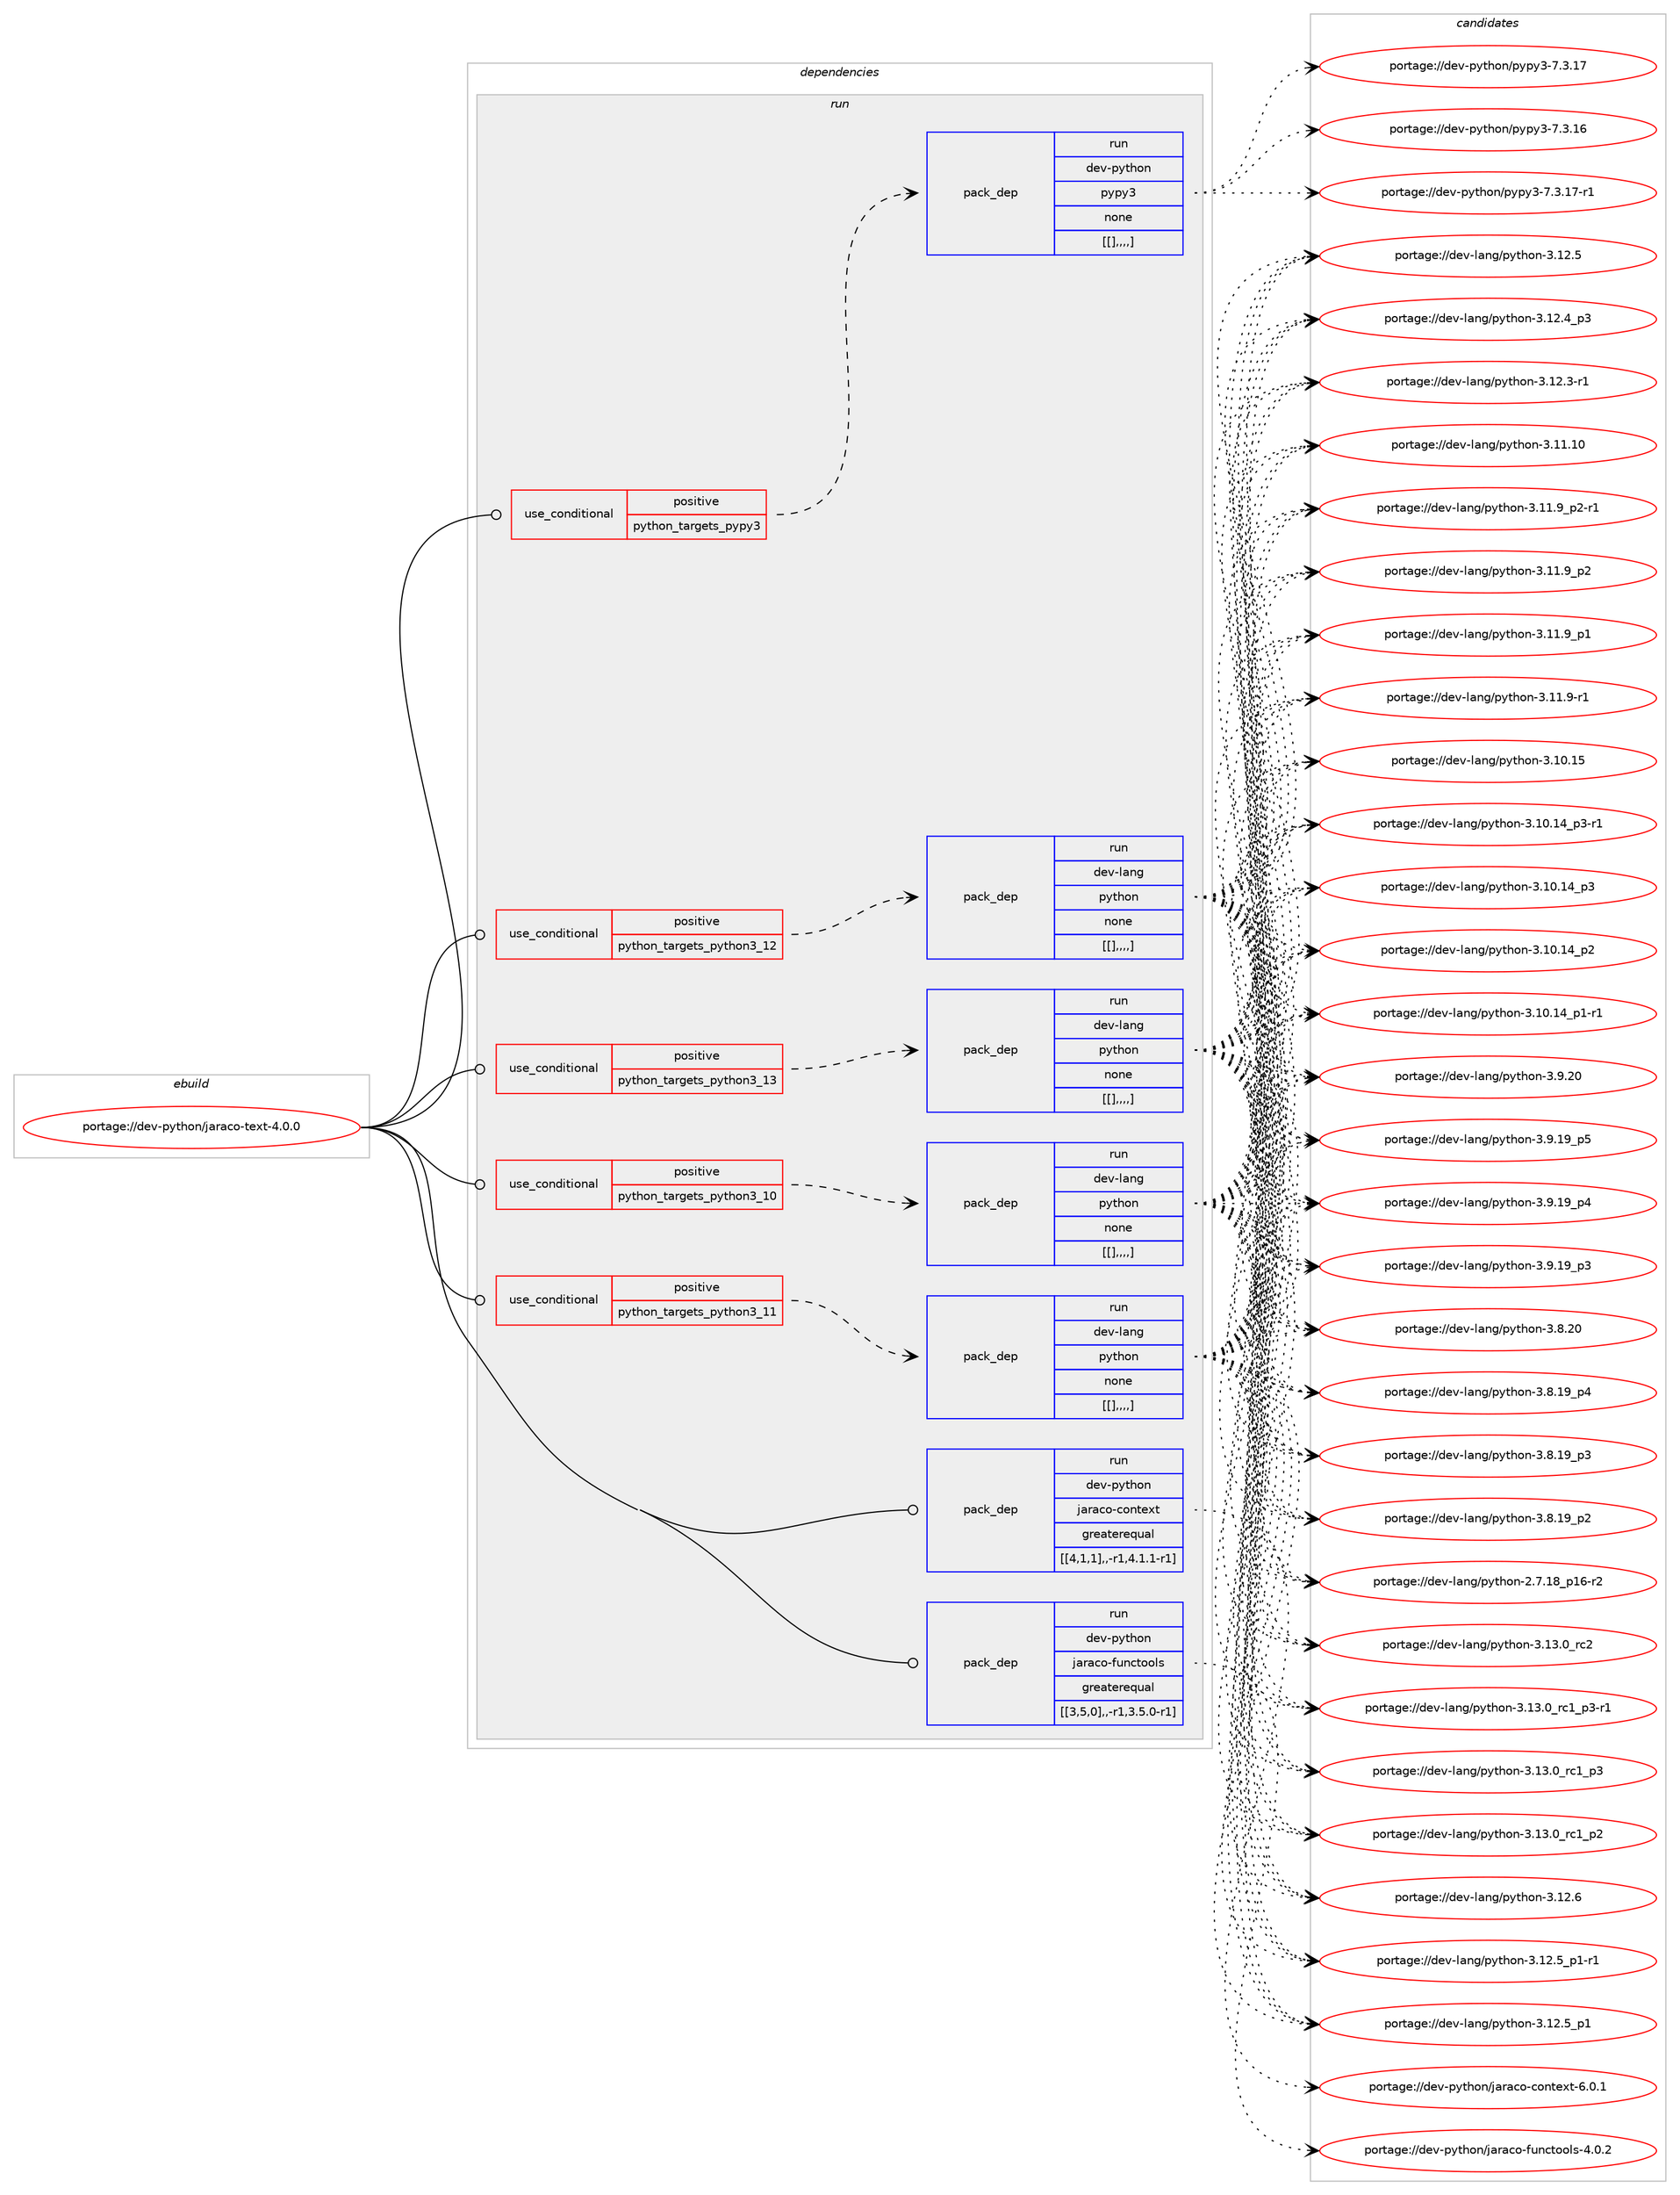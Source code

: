 digraph prolog {

# *************
# Graph options
# *************

newrank=true;
concentrate=true;
compound=true;
graph [rankdir=LR,fontname=Helvetica,fontsize=10,ranksep=1.5];#, ranksep=2.5, nodesep=0.2];
edge  [arrowhead=vee];
node  [fontname=Helvetica,fontsize=10];

# **********
# The ebuild
# **********

subgraph cluster_leftcol {
color=gray;
label=<<i>ebuild</i>>;
id [label="portage://dev-python/jaraco-text-4.0.0", color=red, width=4, href="../dev-python/jaraco-text-4.0.0.svg"];
}

# ****************
# The dependencies
# ****************

subgraph cluster_midcol {
color=gray;
label=<<i>dependencies</i>>;
subgraph cluster_compile {
fillcolor="#eeeeee";
style=filled;
label=<<i>compile</i>>;
}
subgraph cluster_compileandrun {
fillcolor="#eeeeee";
style=filled;
label=<<i>compile and run</i>>;
}
subgraph cluster_run {
fillcolor="#eeeeee";
style=filled;
label=<<i>run</i>>;
subgraph cond34408 {
dependency149768 [label=<<TABLE BORDER="0" CELLBORDER="1" CELLSPACING="0" CELLPADDING="4"><TR><TD ROWSPAN="3" CELLPADDING="10">use_conditional</TD></TR><TR><TD>positive</TD></TR><TR><TD>python_targets_pypy3</TD></TR></TABLE>>, shape=none, color=red];
subgraph pack114142 {
dependency149769 [label=<<TABLE BORDER="0" CELLBORDER="1" CELLSPACING="0" CELLPADDING="4" WIDTH="220"><TR><TD ROWSPAN="6" CELLPADDING="30">pack_dep</TD></TR><TR><TD WIDTH="110">run</TD></TR><TR><TD>dev-python</TD></TR><TR><TD>pypy3</TD></TR><TR><TD>none</TD></TR><TR><TD>[[],,,,]</TD></TR></TABLE>>, shape=none, color=blue];
}
dependency149768:e -> dependency149769:w [weight=20,style="dashed",arrowhead="vee"];
}
id:e -> dependency149768:w [weight=20,style="solid",arrowhead="odot"];
subgraph cond34409 {
dependency149770 [label=<<TABLE BORDER="0" CELLBORDER="1" CELLSPACING="0" CELLPADDING="4"><TR><TD ROWSPAN="3" CELLPADDING="10">use_conditional</TD></TR><TR><TD>positive</TD></TR><TR><TD>python_targets_python3_10</TD></TR></TABLE>>, shape=none, color=red];
subgraph pack114143 {
dependency149771 [label=<<TABLE BORDER="0" CELLBORDER="1" CELLSPACING="0" CELLPADDING="4" WIDTH="220"><TR><TD ROWSPAN="6" CELLPADDING="30">pack_dep</TD></TR><TR><TD WIDTH="110">run</TD></TR><TR><TD>dev-lang</TD></TR><TR><TD>python</TD></TR><TR><TD>none</TD></TR><TR><TD>[[],,,,]</TD></TR></TABLE>>, shape=none, color=blue];
}
dependency149770:e -> dependency149771:w [weight=20,style="dashed",arrowhead="vee"];
}
id:e -> dependency149770:w [weight=20,style="solid",arrowhead="odot"];
subgraph cond34410 {
dependency149772 [label=<<TABLE BORDER="0" CELLBORDER="1" CELLSPACING="0" CELLPADDING="4"><TR><TD ROWSPAN="3" CELLPADDING="10">use_conditional</TD></TR><TR><TD>positive</TD></TR><TR><TD>python_targets_python3_11</TD></TR></TABLE>>, shape=none, color=red];
subgraph pack114144 {
dependency149773 [label=<<TABLE BORDER="0" CELLBORDER="1" CELLSPACING="0" CELLPADDING="4" WIDTH="220"><TR><TD ROWSPAN="6" CELLPADDING="30">pack_dep</TD></TR><TR><TD WIDTH="110">run</TD></TR><TR><TD>dev-lang</TD></TR><TR><TD>python</TD></TR><TR><TD>none</TD></TR><TR><TD>[[],,,,]</TD></TR></TABLE>>, shape=none, color=blue];
}
dependency149772:e -> dependency149773:w [weight=20,style="dashed",arrowhead="vee"];
}
id:e -> dependency149772:w [weight=20,style="solid",arrowhead="odot"];
subgraph cond34411 {
dependency149774 [label=<<TABLE BORDER="0" CELLBORDER="1" CELLSPACING="0" CELLPADDING="4"><TR><TD ROWSPAN="3" CELLPADDING="10">use_conditional</TD></TR><TR><TD>positive</TD></TR><TR><TD>python_targets_python3_12</TD></TR></TABLE>>, shape=none, color=red];
subgraph pack114145 {
dependency149775 [label=<<TABLE BORDER="0" CELLBORDER="1" CELLSPACING="0" CELLPADDING="4" WIDTH="220"><TR><TD ROWSPAN="6" CELLPADDING="30">pack_dep</TD></TR><TR><TD WIDTH="110">run</TD></TR><TR><TD>dev-lang</TD></TR><TR><TD>python</TD></TR><TR><TD>none</TD></TR><TR><TD>[[],,,,]</TD></TR></TABLE>>, shape=none, color=blue];
}
dependency149774:e -> dependency149775:w [weight=20,style="dashed",arrowhead="vee"];
}
id:e -> dependency149774:w [weight=20,style="solid",arrowhead="odot"];
subgraph cond34412 {
dependency149776 [label=<<TABLE BORDER="0" CELLBORDER="1" CELLSPACING="0" CELLPADDING="4"><TR><TD ROWSPAN="3" CELLPADDING="10">use_conditional</TD></TR><TR><TD>positive</TD></TR><TR><TD>python_targets_python3_13</TD></TR></TABLE>>, shape=none, color=red];
subgraph pack114146 {
dependency149777 [label=<<TABLE BORDER="0" CELLBORDER="1" CELLSPACING="0" CELLPADDING="4" WIDTH="220"><TR><TD ROWSPAN="6" CELLPADDING="30">pack_dep</TD></TR><TR><TD WIDTH="110">run</TD></TR><TR><TD>dev-lang</TD></TR><TR><TD>python</TD></TR><TR><TD>none</TD></TR><TR><TD>[[],,,,]</TD></TR></TABLE>>, shape=none, color=blue];
}
dependency149776:e -> dependency149777:w [weight=20,style="dashed",arrowhead="vee"];
}
id:e -> dependency149776:w [weight=20,style="solid",arrowhead="odot"];
subgraph pack114147 {
dependency149778 [label=<<TABLE BORDER="0" CELLBORDER="1" CELLSPACING="0" CELLPADDING="4" WIDTH="220"><TR><TD ROWSPAN="6" CELLPADDING="30">pack_dep</TD></TR><TR><TD WIDTH="110">run</TD></TR><TR><TD>dev-python</TD></TR><TR><TD>jaraco-context</TD></TR><TR><TD>greaterequal</TD></TR><TR><TD>[[4,1,1],,-r1,4.1.1-r1]</TD></TR></TABLE>>, shape=none, color=blue];
}
id:e -> dependency149778:w [weight=20,style="solid",arrowhead="odot"];
subgraph pack114148 {
dependency149779 [label=<<TABLE BORDER="0" CELLBORDER="1" CELLSPACING="0" CELLPADDING="4" WIDTH="220"><TR><TD ROWSPAN="6" CELLPADDING="30">pack_dep</TD></TR><TR><TD WIDTH="110">run</TD></TR><TR><TD>dev-python</TD></TR><TR><TD>jaraco-functools</TD></TR><TR><TD>greaterequal</TD></TR><TR><TD>[[3,5,0],,-r1,3.5.0-r1]</TD></TR></TABLE>>, shape=none, color=blue];
}
id:e -> dependency149779:w [weight=20,style="solid",arrowhead="odot"];
}
}

# **************
# The candidates
# **************

subgraph cluster_choices {
rank=same;
color=gray;
label=<<i>candidates</i>>;

subgraph choice114142 {
color=black;
nodesep=1;
choice100101118451121211161041111104711212111212151455546514649554511449 [label="portage://dev-python/pypy3-7.3.17-r1", color=red, width=4,href="../dev-python/pypy3-7.3.17-r1.svg"];
choice10010111845112121116104111110471121211121215145554651464955 [label="portage://dev-python/pypy3-7.3.17", color=red, width=4,href="../dev-python/pypy3-7.3.17.svg"];
choice10010111845112121116104111110471121211121215145554651464954 [label="portage://dev-python/pypy3-7.3.16", color=red, width=4,href="../dev-python/pypy3-7.3.16.svg"];
dependency149769:e -> choice100101118451121211161041111104711212111212151455546514649554511449:w [style=dotted,weight="100"];
dependency149769:e -> choice10010111845112121116104111110471121211121215145554651464955:w [style=dotted,weight="100"];
dependency149769:e -> choice10010111845112121116104111110471121211121215145554651464954:w [style=dotted,weight="100"];
}
subgraph choice114143 {
color=black;
nodesep=1;
choice10010111845108971101034711212111610411111045514649514648951149950 [label="portage://dev-lang/python-3.13.0_rc2", color=red, width=4,href="../dev-lang/python-3.13.0_rc2.svg"];
choice1001011184510897110103471121211161041111104551464951464895114994995112514511449 [label="portage://dev-lang/python-3.13.0_rc1_p3-r1", color=red, width=4,href="../dev-lang/python-3.13.0_rc1_p3-r1.svg"];
choice100101118451089711010347112121116104111110455146495146489511499499511251 [label="portage://dev-lang/python-3.13.0_rc1_p3", color=red, width=4,href="../dev-lang/python-3.13.0_rc1_p3.svg"];
choice100101118451089711010347112121116104111110455146495146489511499499511250 [label="portage://dev-lang/python-3.13.0_rc1_p2", color=red, width=4,href="../dev-lang/python-3.13.0_rc1_p2.svg"];
choice10010111845108971101034711212111610411111045514649504654 [label="portage://dev-lang/python-3.12.6", color=red, width=4,href="../dev-lang/python-3.12.6.svg"];
choice1001011184510897110103471121211161041111104551464950465395112494511449 [label="portage://dev-lang/python-3.12.5_p1-r1", color=red, width=4,href="../dev-lang/python-3.12.5_p1-r1.svg"];
choice100101118451089711010347112121116104111110455146495046539511249 [label="portage://dev-lang/python-3.12.5_p1", color=red, width=4,href="../dev-lang/python-3.12.5_p1.svg"];
choice10010111845108971101034711212111610411111045514649504653 [label="portage://dev-lang/python-3.12.5", color=red, width=4,href="../dev-lang/python-3.12.5.svg"];
choice100101118451089711010347112121116104111110455146495046529511251 [label="portage://dev-lang/python-3.12.4_p3", color=red, width=4,href="../dev-lang/python-3.12.4_p3.svg"];
choice100101118451089711010347112121116104111110455146495046514511449 [label="portage://dev-lang/python-3.12.3-r1", color=red, width=4,href="../dev-lang/python-3.12.3-r1.svg"];
choice1001011184510897110103471121211161041111104551464949464948 [label="portage://dev-lang/python-3.11.10", color=red, width=4,href="../dev-lang/python-3.11.10.svg"];
choice1001011184510897110103471121211161041111104551464949465795112504511449 [label="portage://dev-lang/python-3.11.9_p2-r1", color=red, width=4,href="../dev-lang/python-3.11.9_p2-r1.svg"];
choice100101118451089711010347112121116104111110455146494946579511250 [label="portage://dev-lang/python-3.11.9_p2", color=red, width=4,href="../dev-lang/python-3.11.9_p2.svg"];
choice100101118451089711010347112121116104111110455146494946579511249 [label="portage://dev-lang/python-3.11.9_p1", color=red, width=4,href="../dev-lang/python-3.11.9_p1.svg"];
choice100101118451089711010347112121116104111110455146494946574511449 [label="portage://dev-lang/python-3.11.9-r1", color=red, width=4,href="../dev-lang/python-3.11.9-r1.svg"];
choice1001011184510897110103471121211161041111104551464948464953 [label="portage://dev-lang/python-3.10.15", color=red, width=4,href="../dev-lang/python-3.10.15.svg"];
choice100101118451089711010347112121116104111110455146494846495295112514511449 [label="portage://dev-lang/python-3.10.14_p3-r1", color=red, width=4,href="../dev-lang/python-3.10.14_p3-r1.svg"];
choice10010111845108971101034711212111610411111045514649484649529511251 [label="portage://dev-lang/python-3.10.14_p3", color=red, width=4,href="../dev-lang/python-3.10.14_p3.svg"];
choice10010111845108971101034711212111610411111045514649484649529511250 [label="portage://dev-lang/python-3.10.14_p2", color=red, width=4,href="../dev-lang/python-3.10.14_p2.svg"];
choice100101118451089711010347112121116104111110455146494846495295112494511449 [label="portage://dev-lang/python-3.10.14_p1-r1", color=red, width=4,href="../dev-lang/python-3.10.14_p1-r1.svg"];
choice10010111845108971101034711212111610411111045514657465048 [label="portage://dev-lang/python-3.9.20", color=red, width=4,href="../dev-lang/python-3.9.20.svg"];
choice100101118451089711010347112121116104111110455146574649579511253 [label="portage://dev-lang/python-3.9.19_p5", color=red, width=4,href="../dev-lang/python-3.9.19_p5.svg"];
choice100101118451089711010347112121116104111110455146574649579511252 [label="portage://dev-lang/python-3.9.19_p4", color=red, width=4,href="../dev-lang/python-3.9.19_p4.svg"];
choice100101118451089711010347112121116104111110455146574649579511251 [label="portage://dev-lang/python-3.9.19_p3", color=red, width=4,href="../dev-lang/python-3.9.19_p3.svg"];
choice10010111845108971101034711212111610411111045514656465048 [label="portage://dev-lang/python-3.8.20", color=red, width=4,href="../dev-lang/python-3.8.20.svg"];
choice100101118451089711010347112121116104111110455146564649579511252 [label="portage://dev-lang/python-3.8.19_p4", color=red, width=4,href="../dev-lang/python-3.8.19_p4.svg"];
choice100101118451089711010347112121116104111110455146564649579511251 [label="portage://dev-lang/python-3.8.19_p3", color=red, width=4,href="../dev-lang/python-3.8.19_p3.svg"];
choice100101118451089711010347112121116104111110455146564649579511250 [label="portage://dev-lang/python-3.8.19_p2", color=red, width=4,href="../dev-lang/python-3.8.19_p2.svg"];
choice100101118451089711010347112121116104111110455046554649569511249544511450 [label="portage://dev-lang/python-2.7.18_p16-r2", color=red, width=4,href="../dev-lang/python-2.7.18_p16-r2.svg"];
dependency149771:e -> choice10010111845108971101034711212111610411111045514649514648951149950:w [style=dotted,weight="100"];
dependency149771:e -> choice1001011184510897110103471121211161041111104551464951464895114994995112514511449:w [style=dotted,weight="100"];
dependency149771:e -> choice100101118451089711010347112121116104111110455146495146489511499499511251:w [style=dotted,weight="100"];
dependency149771:e -> choice100101118451089711010347112121116104111110455146495146489511499499511250:w [style=dotted,weight="100"];
dependency149771:e -> choice10010111845108971101034711212111610411111045514649504654:w [style=dotted,weight="100"];
dependency149771:e -> choice1001011184510897110103471121211161041111104551464950465395112494511449:w [style=dotted,weight="100"];
dependency149771:e -> choice100101118451089711010347112121116104111110455146495046539511249:w [style=dotted,weight="100"];
dependency149771:e -> choice10010111845108971101034711212111610411111045514649504653:w [style=dotted,weight="100"];
dependency149771:e -> choice100101118451089711010347112121116104111110455146495046529511251:w [style=dotted,weight="100"];
dependency149771:e -> choice100101118451089711010347112121116104111110455146495046514511449:w [style=dotted,weight="100"];
dependency149771:e -> choice1001011184510897110103471121211161041111104551464949464948:w [style=dotted,weight="100"];
dependency149771:e -> choice1001011184510897110103471121211161041111104551464949465795112504511449:w [style=dotted,weight="100"];
dependency149771:e -> choice100101118451089711010347112121116104111110455146494946579511250:w [style=dotted,weight="100"];
dependency149771:e -> choice100101118451089711010347112121116104111110455146494946579511249:w [style=dotted,weight="100"];
dependency149771:e -> choice100101118451089711010347112121116104111110455146494946574511449:w [style=dotted,weight="100"];
dependency149771:e -> choice1001011184510897110103471121211161041111104551464948464953:w [style=dotted,weight="100"];
dependency149771:e -> choice100101118451089711010347112121116104111110455146494846495295112514511449:w [style=dotted,weight="100"];
dependency149771:e -> choice10010111845108971101034711212111610411111045514649484649529511251:w [style=dotted,weight="100"];
dependency149771:e -> choice10010111845108971101034711212111610411111045514649484649529511250:w [style=dotted,weight="100"];
dependency149771:e -> choice100101118451089711010347112121116104111110455146494846495295112494511449:w [style=dotted,weight="100"];
dependency149771:e -> choice10010111845108971101034711212111610411111045514657465048:w [style=dotted,weight="100"];
dependency149771:e -> choice100101118451089711010347112121116104111110455146574649579511253:w [style=dotted,weight="100"];
dependency149771:e -> choice100101118451089711010347112121116104111110455146574649579511252:w [style=dotted,weight="100"];
dependency149771:e -> choice100101118451089711010347112121116104111110455146574649579511251:w [style=dotted,weight="100"];
dependency149771:e -> choice10010111845108971101034711212111610411111045514656465048:w [style=dotted,weight="100"];
dependency149771:e -> choice100101118451089711010347112121116104111110455146564649579511252:w [style=dotted,weight="100"];
dependency149771:e -> choice100101118451089711010347112121116104111110455146564649579511251:w [style=dotted,weight="100"];
dependency149771:e -> choice100101118451089711010347112121116104111110455146564649579511250:w [style=dotted,weight="100"];
dependency149771:e -> choice100101118451089711010347112121116104111110455046554649569511249544511450:w [style=dotted,weight="100"];
}
subgraph choice114144 {
color=black;
nodesep=1;
choice10010111845108971101034711212111610411111045514649514648951149950 [label="portage://dev-lang/python-3.13.0_rc2", color=red, width=4,href="../dev-lang/python-3.13.0_rc2.svg"];
choice1001011184510897110103471121211161041111104551464951464895114994995112514511449 [label="portage://dev-lang/python-3.13.0_rc1_p3-r1", color=red, width=4,href="../dev-lang/python-3.13.0_rc1_p3-r1.svg"];
choice100101118451089711010347112121116104111110455146495146489511499499511251 [label="portage://dev-lang/python-3.13.0_rc1_p3", color=red, width=4,href="../dev-lang/python-3.13.0_rc1_p3.svg"];
choice100101118451089711010347112121116104111110455146495146489511499499511250 [label="portage://dev-lang/python-3.13.0_rc1_p2", color=red, width=4,href="../dev-lang/python-3.13.0_rc1_p2.svg"];
choice10010111845108971101034711212111610411111045514649504654 [label="portage://dev-lang/python-3.12.6", color=red, width=4,href="../dev-lang/python-3.12.6.svg"];
choice1001011184510897110103471121211161041111104551464950465395112494511449 [label="portage://dev-lang/python-3.12.5_p1-r1", color=red, width=4,href="../dev-lang/python-3.12.5_p1-r1.svg"];
choice100101118451089711010347112121116104111110455146495046539511249 [label="portage://dev-lang/python-3.12.5_p1", color=red, width=4,href="../dev-lang/python-3.12.5_p1.svg"];
choice10010111845108971101034711212111610411111045514649504653 [label="portage://dev-lang/python-3.12.5", color=red, width=4,href="../dev-lang/python-3.12.5.svg"];
choice100101118451089711010347112121116104111110455146495046529511251 [label="portage://dev-lang/python-3.12.4_p3", color=red, width=4,href="../dev-lang/python-3.12.4_p3.svg"];
choice100101118451089711010347112121116104111110455146495046514511449 [label="portage://dev-lang/python-3.12.3-r1", color=red, width=4,href="../dev-lang/python-3.12.3-r1.svg"];
choice1001011184510897110103471121211161041111104551464949464948 [label="portage://dev-lang/python-3.11.10", color=red, width=4,href="../dev-lang/python-3.11.10.svg"];
choice1001011184510897110103471121211161041111104551464949465795112504511449 [label="portage://dev-lang/python-3.11.9_p2-r1", color=red, width=4,href="../dev-lang/python-3.11.9_p2-r1.svg"];
choice100101118451089711010347112121116104111110455146494946579511250 [label="portage://dev-lang/python-3.11.9_p2", color=red, width=4,href="../dev-lang/python-3.11.9_p2.svg"];
choice100101118451089711010347112121116104111110455146494946579511249 [label="portage://dev-lang/python-3.11.9_p1", color=red, width=4,href="../dev-lang/python-3.11.9_p1.svg"];
choice100101118451089711010347112121116104111110455146494946574511449 [label="portage://dev-lang/python-3.11.9-r1", color=red, width=4,href="../dev-lang/python-3.11.9-r1.svg"];
choice1001011184510897110103471121211161041111104551464948464953 [label="portage://dev-lang/python-3.10.15", color=red, width=4,href="../dev-lang/python-3.10.15.svg"];
choice100101118451089711010347112121116104111110455146494846495295112514511449 [label="portage://dev-lang/python-3.10.14_p3-r1", color=red, width=4,href="../dev-lang/python-3.10.14_p3-r1.svg"];
choice10010111845108971101034711212111610411111045514649484649529511251 [label="portage://dev-lang/python-3.10.14_p3", color=red, width=4,href="../dev-lang/python-3.10.14_p3.svg"];
choice10010111845108971101034711212111610411111045514649484649529511250 [label="portage://dev-lang/python-3.10.14_p2", color=red, width=4,href="../dev-lang/python-3.10.14_p2.svg"];
choice100101118451089711010347112121116104111110455146494846495295112494511449 [label="portage://dev-lang/python-3.10.14_p1-r1", color=red, width=4,href="../dev-lang/python-3.10.14_p1-r1.svg"];
choice10010111845108971101034711212111610411111045514657465048 [label="portage://dev-lang/python-3.9.20", color=red, width=4,href="../dev-lang/python-3.9.20.svg"];
choice100101118451089711010347112121116104111110455146574649579511253 [label="portage://dev-lang/python-3.9.19_p5", color=red, width=4,href="../dev-lang/python-3.9.19_p5.svg"];
choice100101118451089711010347112121116104111110455146574649579511252 [label="portage://dev-lang/python-3.9.19_p4", color=red, width=4,href="../dev-lang/python-3.9.19_p4.svg"];
choice100101118451089711010347112121116104111110455146574649579511251 [label="portage://dev-lang/python-3.9.19_p3", color=red, width=4,href="../dev-lang/python-3.9.19_p3.svg"];
choice10010111845108971101034711212111610411111045514656465048 [label="portage://dev-lang/python-3.8.20", color=red, width=4,href="../dev-lang/python-3.8.20.svg"];
choice100101118451089711010347112121116104111110455146564649579511252 [label="portage://dev-lang/python-3.8.19_p4", color=red, width=4,href="../dev-lang/python-3.8.19_p4.svg"];
choice100101118451089711010347112121116104111110455146564649579511251 [label="portage://dev-lang/python-3.8.19_p3", color=red, width=4,href="../dev-lang/python-3.8.19_p3.svg"];
choice100101118451089711010347112121116104111110455146564649579511250 [label="portage://dev-lang/python-3.8.19_p2", color=red, width=4,href="../dev-lang/python-3.8.19_p2.svg"];
choice100101118451089711010347112121116104111110455046554649569511249544511450 [label="portage://dev-lang/python-2.7.18_p16-r2", color=red, width=4,href="../dev-lang/python-2.7.18_p16-r2.svg"];
dependency149773:e -> choice10010111845108971101034711212111610411111045514649514648951149950:w [style=dotted,weight="100"];
dependency149773:e -> choice1001011184510897110103471121211161041111104551464951464895114994995112514511449:w [style=dotted,weight="100"];
dependency149773:e -> choice100101118451089711010347112121116104111110455146495146489511499499511251:w [style=dotted,weight="100"];
dependency149773:e -> choice100101118451089711010347112121116104111110455146495146489511499499511250:w [style=dotted,weight="100"];
dependency149773:e -> choice10010111845108971101034711212111610411111045514649504654:w [style=dotted,weight="100"];
dependency149773:e -> choice1001011184510897110103471121211161041111104551464950465395112494511449:w [style=dotted,weight="100"];
dependency149773:e -> choice100101118451089711010347112121116104111110455146495046539511249:w [style=dotted,weight="100"];
dependency149773:e -> choice10010111845108971101034711212111610411111045514649504653:w [style=dotted,weight="100"];
dependency149773:e -> choice100101118451089711010347112121116104111110455146495046529511251:w [style=dotted,weight="100"];
dependency149773:e -> choice100101118451089711010347112121116104111110455146495046514511449:w [style=dotted,weight="100"];
dependency149773:e -> choice1001011184510897110103471121211161041111104551464949464948:w [style=dotted,weight="100"];
dependency149773:e -> choice1001011184510897110103471121211161041111104551464949465795112504511449:w [style=dotted,weight="100"];
dependency149773:e -> choice100101118451089711010347112121116104111110455146494946579511250:w [style=dotted,weight="100"];
dependency149773:e -> choice100101118451089711010347112121116104111110455146494946579511249:w [style=dotted,weight="100"];
dependency149773:e -> choice100101118451089711010347112121116104111110455146494946574511449:w [style=dotted,weight="100"];
dependency149773:e -> choice1001011184510897110103471121211161041111104551464948464953:w [style=dotted,weight="100"];
dependency149773:e -> choice100101118451089711010347112121116104111110455146494846495295112514511449:w [style=dotted,weight="100"];
dependency149773:e -> choice10010111845108971101034711212111610411111045514649484649529511251:w [style=dotted,weight="100"];
dependency149773:e -> choice10010111845108971101034711212111610411111045514649484649529511250:w [style=dotted,weight="100"];
dependency149773:e -> choice100101118451089711010347112121116104111110455146494846495295112494511449:w [style=dotted,weight="100"];
dependency149773:e -> choice10010111845108971101034711212111610411111045514657465048:w [style=dotted,weight="100"];
dependency149773:e -> choice100101118451089711010347112121116104111110455146574649579511253:w [style=dotted,weight="100"];
dependency149773:e -> choice100101118451089711010347112121116104111110455146574649579511252:w [style=dotted,weight="100"];
dependency149773:e -> choice100101118451089711010347112121116104111110455146574649579511251:w [style=dotted,weight="100"];
dependency149773:e -> choice10010111845108971101034711212111610411111045514656465048:w [style=dotted,weight="100"];
dependency149773:e -> choice100101118451089711010347112121116104111110455146564649579511252:w [style=dotted,weight="100"];
dependency149773:e -> choice100101118451089711010347112121116104111110455146564649579511251:w [style=dotted,weight="100"];
dependency149773:e -> choice100101118451089711010347112121116104111110455146564649579511250:w [style=dotted,weight="100"];
dependency149773:e -> choice100101118451089711010347112121116104111110455046554649569511249544511450:w [style=dotted,weight="100"];
}
subgraph choice114145 {
color=black;
nodesep=1;
choice10010111845108971101034711212111610411111045514649514648951149950 [label="portage://dev-lang/python-3.13.0_rc2", color=red, width=4,href="../dev-lang/python-3.13.0_rc2.svg"];
choice1001011184510897110103471121211161041111104551464951464895114994995112514511449 [label="portage://dev-lang/python-3.13.0_rc1_p3-r1", color=red, width=4,href="../dev-lang/python-3.13.0_rc1_p3-r1.svg"];
choice100101118451089711010347112121116104111110455146495146489511499499511251 [label="portage://dev-lang/python-3.13.0_rc1_p3", color=red, width=4,href="../dev-lang/python-3.13.0_rc1_p3.svg"];
choice100101118451089711010347112121116104111110455146495146489511499499511250 [label="portage://dev-lang/python-3.13.0_rc1_p2", color=red, width=4,href="../dev-lang/python-3.13.0_rc1_p2.svg"];
choice10010111845108971101034711212111610411111045514649504654 [label="portage://dev-lang/python-3.12.6", color=red, width=4,href="../dev-lang/python-3.12.6.svg"];
choice1001011184510897110103471121211161041111104551464950465395112494511449 [label="portage://dev-lang/python-3.12.5_p1-r1", color=red, width=4,href="../dev-lang/python-3.12.5_p1-r1.svg"];
choice100101118451089711010347112121116104111110455146495046539511249 [label="portage://dev-lang/python-3.12.5_p1", color=red, width=4,href="../dev-lang/python-3.12.5_p1.svg"];
choice10010111845108971101034711212111610411111045514649504653 [label="portage://dev-lang/python-3.12.5", color=red, width=4,href="../dev-lang/python-3.12.5.svg"];
choice100101118451089711010347112121116104111110455146495046529511251 [label="portage://dev-lang/python-3.12.4_p3", color=red, width=4,href="../dev-lang/python-3.12.4_p3.svg"];
choice100101118451089711010347112121116104111110455146495046514511449 [label="portage://dev-lang/python-3.12.3-r1", color=red, width=4,href="../dev-lang/python-3.12.3-r1.svg"];
choice1001011184510897110103471121211161041111104551464949464948 [label="portage://dev-lang/python-3.11.10", color=red, width=4,href="../dev-lang/python-3.11.10.svg"];
choice1001011184510897110103471121211161041111104551464949465795112504511449 [label="portage://dev-lang/python-3.11.9_p2-r1", color=red, width=4,href="../dev-lang/python-3.11.9_p2-r1.svg"];
choice100101118451089711010347112121116104111110455146494946579511250 [label="portage://dev-lang/python-3.11.9_p2", color=red, width=4,href="../dev-lang/python-3.11.9_p2.svg"];
choice100101118451089711010347112121116104111110455146494946579511249 [label="portage://dev-lang/python-3.11.9_p1", color=red, width=4,href="../dev-lang/python-3.11.9_p1.svg"];
choice100101118451089711010347112121116104111110455146494946574511449 [label="portage://dev-lang/python-3.11.9-r1", color=red, width=4,href="../dev-lang/python-3.11.9-r1.svg"];
choice1001011184510897110103471121211161041111104551464948464953 [label="portage://dev-lang/python-3.10.15", color=red, width=4,href="../dev-lang/python-3.10.15.svg"];
choice100101118451089711010347112121116104111110455146494846495295112514511449 [label="portage://dev-lang/python-3.10.14_p3-r1", color=red, width=4,href="../dev-lang/python-3.10.14_p3-r1.svg"];
choice10010111845108971101034711212111610411111045514649484649529511251 [label="portage://dev-lang/python-3.10.14_p3", color=red, width=4,href="../dev-lang/python-3.10.14_p3.svg"];
choice10010111845108971101034711212111610411111045514649484649529511250 [label="portage://dev-lang/python-3.10.14_p2", color=red, width=4,href="../dev-lang/python-3.10.14_p2.svg"];
choice100101118451089711010347112121116104111110455146494846495295112494511449 [label="portage://dev-lang/python-3.10.14_p1-r1", color=red, width=4,href="../dev-lang/python-3.10.14_p1-r1.svg"];
choice10010111845108971101034711212111610411111045514657465048 [label="portage://dev-lang/python-3.9.20", color=red, width=4,href="../dev-lang/python-3.9.20.svg"];
choice100101118451089711010347112121116104111110455146574649579511253 [label="portage://dev-lang/python-3.9.19_p5", color=red, width=4,href="../dev-lang/python-3.9.19_p5.svg"];
choice100101118451089711010347112121116104111110455146574649579511252 [label="portage://dev-lang/python-3.9.19_p4", color=red, width=4,href="../dev-lang/python-3.9.19_p4.svg"];
choice100101118451089711010347112121116104111110455146574649579511251 [label="portage://dev-lang/python-3.9.19_p3", color=red, width=4,href="../dev-lang/python-3.9.19_p3.svg"];
choice10010111845108971101034711212111610411111045514656465048 [label="portage://dev-lang/python-3.8.20", color=red, width=4,href="../dev-lang/python-3.8.20.svg"];
choice100101118451089711010347112121116104111110455146564649579511252 [label="portage://dev-lang/python-3.8.19_p4", color=red, width=4,href="../dev-lang/python-3.8.19_p4.svg"];
choice100101118451089711010347112121116104111110455146564649579511251 [label="portage://dev-lang/python-3.8.19_p3", color=red, width=4,href="../dev-lang/python-3.8.19_p3.svg"];
choice100101118451089711010347112121116104111110455146564649579511250 [label="portage://dev-lang/python-3.8.19_p2", color=red, width=4,href="../dev-lang/python-3.8.19_p2.svg"];
choice100101118451089711010347112121116104111110455046554649569511249544511450 [label="portage://dev-lang/python-2.7.18_p16-r2", color=red, width=4,href="../dev-lang/python-2.7.18_p16-r2.svg"];
dependency149775:e -> choice10010111845108971101034711212111610411111045514649514648951149950:w [style=dotted,weight="100"];
dependency149775:e -> choice1001011184510897110103471121211161041111104551464951464895114994995112514511449:w [style=dotted,weight="100"];
dependency149775:e -> choice100101118451089711010347112121116104111110455146495146489511499499511251:w [style=dotted,weight="100"];
dependency149775:e -> choice100101118451089711010347112121116104111110455146495146489511499499511250:w [style=dotted,weight="100"];
dependency149775:e -> choice10010111845108971101034711212111610411111045514649504654:w [style=dotted,weight="100"];
dependency149775:e -> choice1001011184510897110103471121211161041111104551464950465395112494511449:w [style=dotted,weight="100"];
dependency149775:e -> choice100101118451089711010347112121116104111110455146495046539511249:w [style=dotted,weight="100"];
dependency149775:e -> choice10010111845108971101034711212111610411111045514649504653:w [style=dotted,weight="100"];
dependency149775:e -> choice100101118451089711010347112121116104111110455146495046529511251:w [style=dotted,weight="100"];
dependency149775:e -> choice100101118451089711010347112121116104111110455146495046514511449:w [style=dotted,weight="100"];
dependency149775:e -> choice1001011184510897110103471121211161041111104551464949464948:w [style=dotted,weight="100"];
dependency149775:e -> choice1001011184510897110103471121211161041111104551464949465795112504511449:w [style=dotted,weight="100"];
dependency149775:e -> choice100101118451089711010347112121116104111110455146494946579511250:w [style=dotted,weight="100"];
dependency149775:e -> choice100101118451089711010347112121116104111110455146494946579511249:w [style=dotted,weight="100"];
dependency149775:e -> choice100101118451089711010347112121116104111110455146494946574511449:w [style=dotted,weight="100"];
dependency149775:e -> choice1001011184510897110103471121211161041111104551464948464953:w [style=dotted,weight="100"];
dependency149775:e -> choice100101118451089711010347112121116104111110455146494846495295112514511449:w [style=dotted,weight="100"];
dependency149775:e -> choice10010111845108971101034711212111610411111045514649484649529511251:w [style=dotted,weight="100"];
dependency149775:e -> choice10010111845108971101034711212111610411111045514649484649529511250:w [style=dotted,weight="100"];
dependency149775:e -> choice100101118451089711010347112121116104111110455146494846495295112494511449:w [style=dotted,weight="100"];
dependency149775:e -> choice10010111845108971101034711212111610411111045514657465048:w [style=dotted,weight="100"];
dependency149775:e -> choice100101118451089711010347112121116104111110455146574649579511253:w [style=dotted,weight="100"];
dependency149775:e -> choice100101118451089711010347112121116104111110455146574649579511252:w [style=dotted,weight="100"];
dependency149775:e -> choice100101118451089711010347112121116104111110455146574649579511251:w [style=dotted,weight="100"];
dependency149775:e -> choice10010111845108971101034711212111610411111045514656465048:w [style=dotted,weight="100"];
dependency149775:e -> choice100101118451089711010347112121116104111110455146564649579511252:w [style=dotted,weight="100"];
dependency149775:e -> choice100101118451089711010347112121116104111110455146564649579511251:w [style=dotted,weight="100"];
dependency149775:e -> choice100101118451089711010347112121116104111110455146564649579511250:w [style=dotted,weight="100"];
dependency149775:e -> choice100101118451089711010347112121116104111110455046554649569511249544511450:w [style=dotted,weight="100"];
}
subgraph choice114146 {
color=black;
nodesep=1;
choice10010111845108971101034711212111610411111045514649514648951149950 [label="portage://dev-lang/python-3.13.0_rc2", color=red, width=4,href="../dev-lang/python-3.13.0_rc2.svg"];
choice1001011184510897110103471121211161041111104551464951464895114994995112514511449 [label="portage://dev-lang/python-3.13.0_rc1_p3-r1", color=red, width=4,href="../dev-lang/python-3.13.0_rc1_p3-r1.svg"];
choice100101118451089711010347112121116104111110455146495146489511499499511251 [label="portage://dev-lang/python-3.13.0_rc1_p3", color=red, width=4,href="../dev-lang/python-3.13.0_rc1_p3.svg"];
choice100101118451089711010347112121116104111110455146495146489511499499511250 [label="portage://dev-lang/python-3.13.0_rc1_p2", color=red, width=4,href="../dev-lang/python-3.13.0_rc1_p2.svg"];
choice10010111845108971101034711212111610411111045514649504654 [label="portage://dev-lang/python-3.12.6", color=red, width=4,href="../dev-lang/python-3.12.6.svg"];
choice1001011184510897110103471121211161041111104551464950465395112494511449 [label="portage://dev-lang/python-3.12.5_p1-r1", color=red, width=4,href="../dev-lang/python-3.12.5_p1-r1.svg"];
choice100101118451089711010347112121116104111110455146495046539511249 [label="portage://dev-lang/python-3.12.5_p1", color=red, width=4,href="../dev-lang/python-3.12.5_p1.svg"];
choice10010111845108971101034711212111610411111045514649504653 [label="portage://dev-lang/python-3.12.5", color=red, width=4,href="../dev-lang/python-3.12.5.svg"];
choice100101118451089711010347112121116104111110455146495046529511251 [label="portage://dev-lang/python-3.12.4_p3", color=red, width=4,href="../dev-lang/python-3.12.4_p3.svg"];
choice100101118451089711010347112121116104111110455146495046514511449 [label="portage://dev-lang/python-3.12.3-r1", color=red, width=4,href="../dev-lang/python-3.12.3-r1.svg"];
choice1001011184510897110103471121211161041111104551464949464948 [label="portage://dev-lang/python-3.11.10", color=red, width=4,href="../dev-lang/python-3.11.10.svg"];
choice1001011184510897110103471121211161041111104551464949465795112504511449 [label="portage://dev-lang/python-3.11.9_p2-r1", color=red, width=4,href="../dev-lang/python-3.11.9_p2-r1.svg"];
choice100101118451089711010347112121116104111110455146494946579511250 [label="portage://dev-lang/python-3.11.9_p2", color=red, width=4,href="../dev-lang/python-3.11.9_p2.svg"];
choice100101118451089711010347112121116104111110455146494946579511249 [label="portage://dev-lang/python-3.11.9_p1", color=red, width=4,href="../dev-lang/python-3.11.9_p1.svg"];
choice100101118451089711010347112121116104111110455146494946574511449 [label="portage://dev-lang/python-3.11.9-r1", color=red, width=4,href="../dev-lang/python-3.11.9-r1.svg"];
choice1001011184510897110103471121211161041111104551464948464953 [label="portage://dev-lang/python-3.10.15", color=red, width=4,href="../dev-lang/python-3.10.15.svg"];
choice100101118451089711010347112121116104111110455146494846495295112514511449 [label="portage://dev-lang/python-3.10.14_p3-r1", color=red, width=4,href="../dev-lang/python-3.10.14_p3-r1.svg"];
choice10010111845108971101034711212111610411111045514649484649529511251 [label="portage://dev-lang/python-3.10.14_p3", color=red, width=4,href="../dev-lang/python-3.10.14_p3.svg"];
choice10010111845108971101034711212111610411111045514649484649529511250 [label="portage://dev-lang/python-3.10.14_p2", color=red, width=4,href="../dev-lang/python-3.10.14_p2.svg"];
choice100101118451089711010347112121116104111110455146494846495295112494511449 [label="portage://dev-lang/python-3.10.14_p1-r1", color=red, width=4,href="../dev-lang/python-3.10.14_p1-r1.svg"];
choice10010111845108971101034711212111610411111045514657465048 [label="portage://dev-lang/python-3.9.20", color=red, width=4,href="../dev-lang/python-3.9.20.svg"];
choice100101118451089711010347112121116104111110455146574649579511253 [label="portage://dev-lang/python-3.9.19_p5", color=red, width=4,href="../dev-lang/python-3.9.19_p5.svg"];
choice100101118451089711010347112121116104111110455146574649579511252 [label="portage://dev-lang/python-3.9.19_p4", color=red, width=4,href="../dev-lang/python-3.9.19_p4.svg"];
choice100101118451089711010347112121116104111110455146574649579511251 [label="portage://dev-lang/python-3.9.19_p3", color=red, width=4,href="../dev-lang/python-3.9.19_p3.svg"];
choice10010111845108971101034711212111610411111045514656465048 [label="portage://dev-lang/python-3.8.20", color=red, width=4,href="../dev-lang/python-3.8.20.svg"];
choice100101118451089711010347112121116104111110455146564649579511252 [label="portage://dev-lang/python-3.8.19_p4", color=red, width=4,href="../dev-lang/python-3.8.19_p4.svg"];
choice100101118451089711010347112121116104111110455146564649579511251 [label="portage://dev-lang/python-3.8.19_p3", color=red, width=4,href="../dev-lang/python-3.8.19_p3.svg"];
choice100101118451089711010347112121116104111110455146564649579511250 [label="portage://dev-lang/python-3.8.19_p2", color=red, width=4,href="../dev-lang/python-3.8.19_p2.svg"];
choice100101118451089711010347112121116104111110455046554649569511249544511450 [label="portage://dev-lang/python-2.7.18_p16-r2", color=red, width=4,href="../dev-lang/python-2.7.18_p16-r2.svg"];
dependency149777:e -> choice10010111845108971101034711212111610411111045514649514648951149950:w [style=dotted,weight="100"];
dependency149777:e -> choice1001011184510897110103471121211161041111104551464951464895114994995112514511449:w [style=dotted,weight="100"];
dependency149777:e -> choice100101118451089711010347112121116104111110455146495146489511499499511251:w [style=dotted,weight="100"];
dependency149777:e -> choice100101118451089711010347112121116104111110455146495146489511499499511250:w [style=dotted,weight="100"];
dependency149777:e -> choice10010111845108971101034711212111610411111045514649504654:w [style=dotted,weight="100"];
dependency149777:e -> choice1001011184510897110103471121211161041111104551464950465395112494511449:w [style=dotted,weight="100"];
dependency149777:e -> choice100101118451089711010347112121116104111110455146495046539511249:w [style=dotted,weight="100"];
dependency149777:e -> choice10010111845108971101034711212111610411111045514649504653:w [style=dotted,weight="100"];
dependency149777:e -> choice100101118451089711010347112121116104111110455146495046529511251:w [style=dotted,weight="100"];
dependency149777:e -> choice100101118451089711010347112121116104111110455146495046514511449:w [style=dotted,weight="100"];
dependency149777:e -> choice1001011184510897110103471121211161041111104551464949464948:w [style=dotted,weight="100"];
dependency149777:e -> choice1001011184510897110103471121211161041111104551464949465795112504511449:w [style=dotted,weight="100"];
dependency149777:e -> choice100101118451089711010347112121116104111110455146494946579511250:w [style=dotted,weight="100"];
dependency149777:e -> choice100101118451089711010347112121116104111110455146494946579511249:w [style=dotted,weight="100"];
dependency149777:e -> choice100101118451089711010347112121116104111110455146494946574511449:w [style=dotted,weight="100"];
dependency149777:e -> choice1001011184510897110103471121211161041111104551464948464953:w [style=dotted,weight="100"];
dependency149777:e -> choice100101118451089711010347112121116104111110455146494846495295112514511449:w [style=dotted,weight="100"];
dependency149777:e -> choice10010111845108971101034711212111610411111045514649484649529511251:w [style=dotted,weight="100"];
dependency149777:e -> choice10010111845108971101034711212111610411111045514649484649529511250:w [style=dotted,weight="100"];
dependency149777:e -> choice100101118451089711010347112121116104111110455146494846495295112494511449:w [style=dotted,weight="100"];
dependency149777:e -> choice10010111845108971101034711212111610411111045514657465048:w [style=dotted,weight="100"];
dependency149777:e -> choice100101118451089711010347112121116104111110455146574649579511253:w [style=dotted,weight="100"];
dependency149777:e -> choice100101118451089711010347112121116104111110455146574649579511252:w [style=dotted,weight="100"];
dependency149777:e -> choice100101118451089711010347112121116104111110455146574649579511251:w [style=dotted,weight="100"];
dependency149777:e -> choice10010111845108971101034711212111610411111045514656465048:w [style=dotted,weight="100"];
dependency149777:e -> choice100101118451089711010347112121116104111110455146564649579511252:w [style=dotted,weight="100"];
dependency149777:e -> choice100101118451089711010347112121116104111110455146564649579511251:w [style=dotted,weight="100"];
dependency149777:e -> choice100101118451089711010347112121116104111110455146564649579511250:w [style=dotted,weight="100"];
dependency149777:e -> choice100101118451089711010347112121116104111110455046554649569511249544511450:w [style=dotted,weight="100"];
}
subgraph choice114147 {
color=black;
nodesep=1;
choice10010111845112121116104111110471069711497991114599111110116101120116455446484649 [label="portage://dev-python/jaraco-context-6.0.1", color=red, width=4,href="../dev-python/jaraco-context-6.0.1.svg"];
dependency149778:e -> choice10010111845112121116104111110471069711497991114599111110116101120116455446484649:w [style=dotted,weight="100"];
}
subgraph choice114148 {
color=black;
nodesep=1;
choice10010111845112121116104111110471069711497991114510211711099116111111108115455246484650 [label="portage://dev-python/jaraco-functools-4.0.2", color=red, width=4,href="../dev-python/jaraco-functools-4.0.2.svg"];
dependency149779:e -> choice10010111845112121116104111110471069711497991114510211711099116111111108115455246484650:w [style=dotted,weight="100"];
}
}

}
